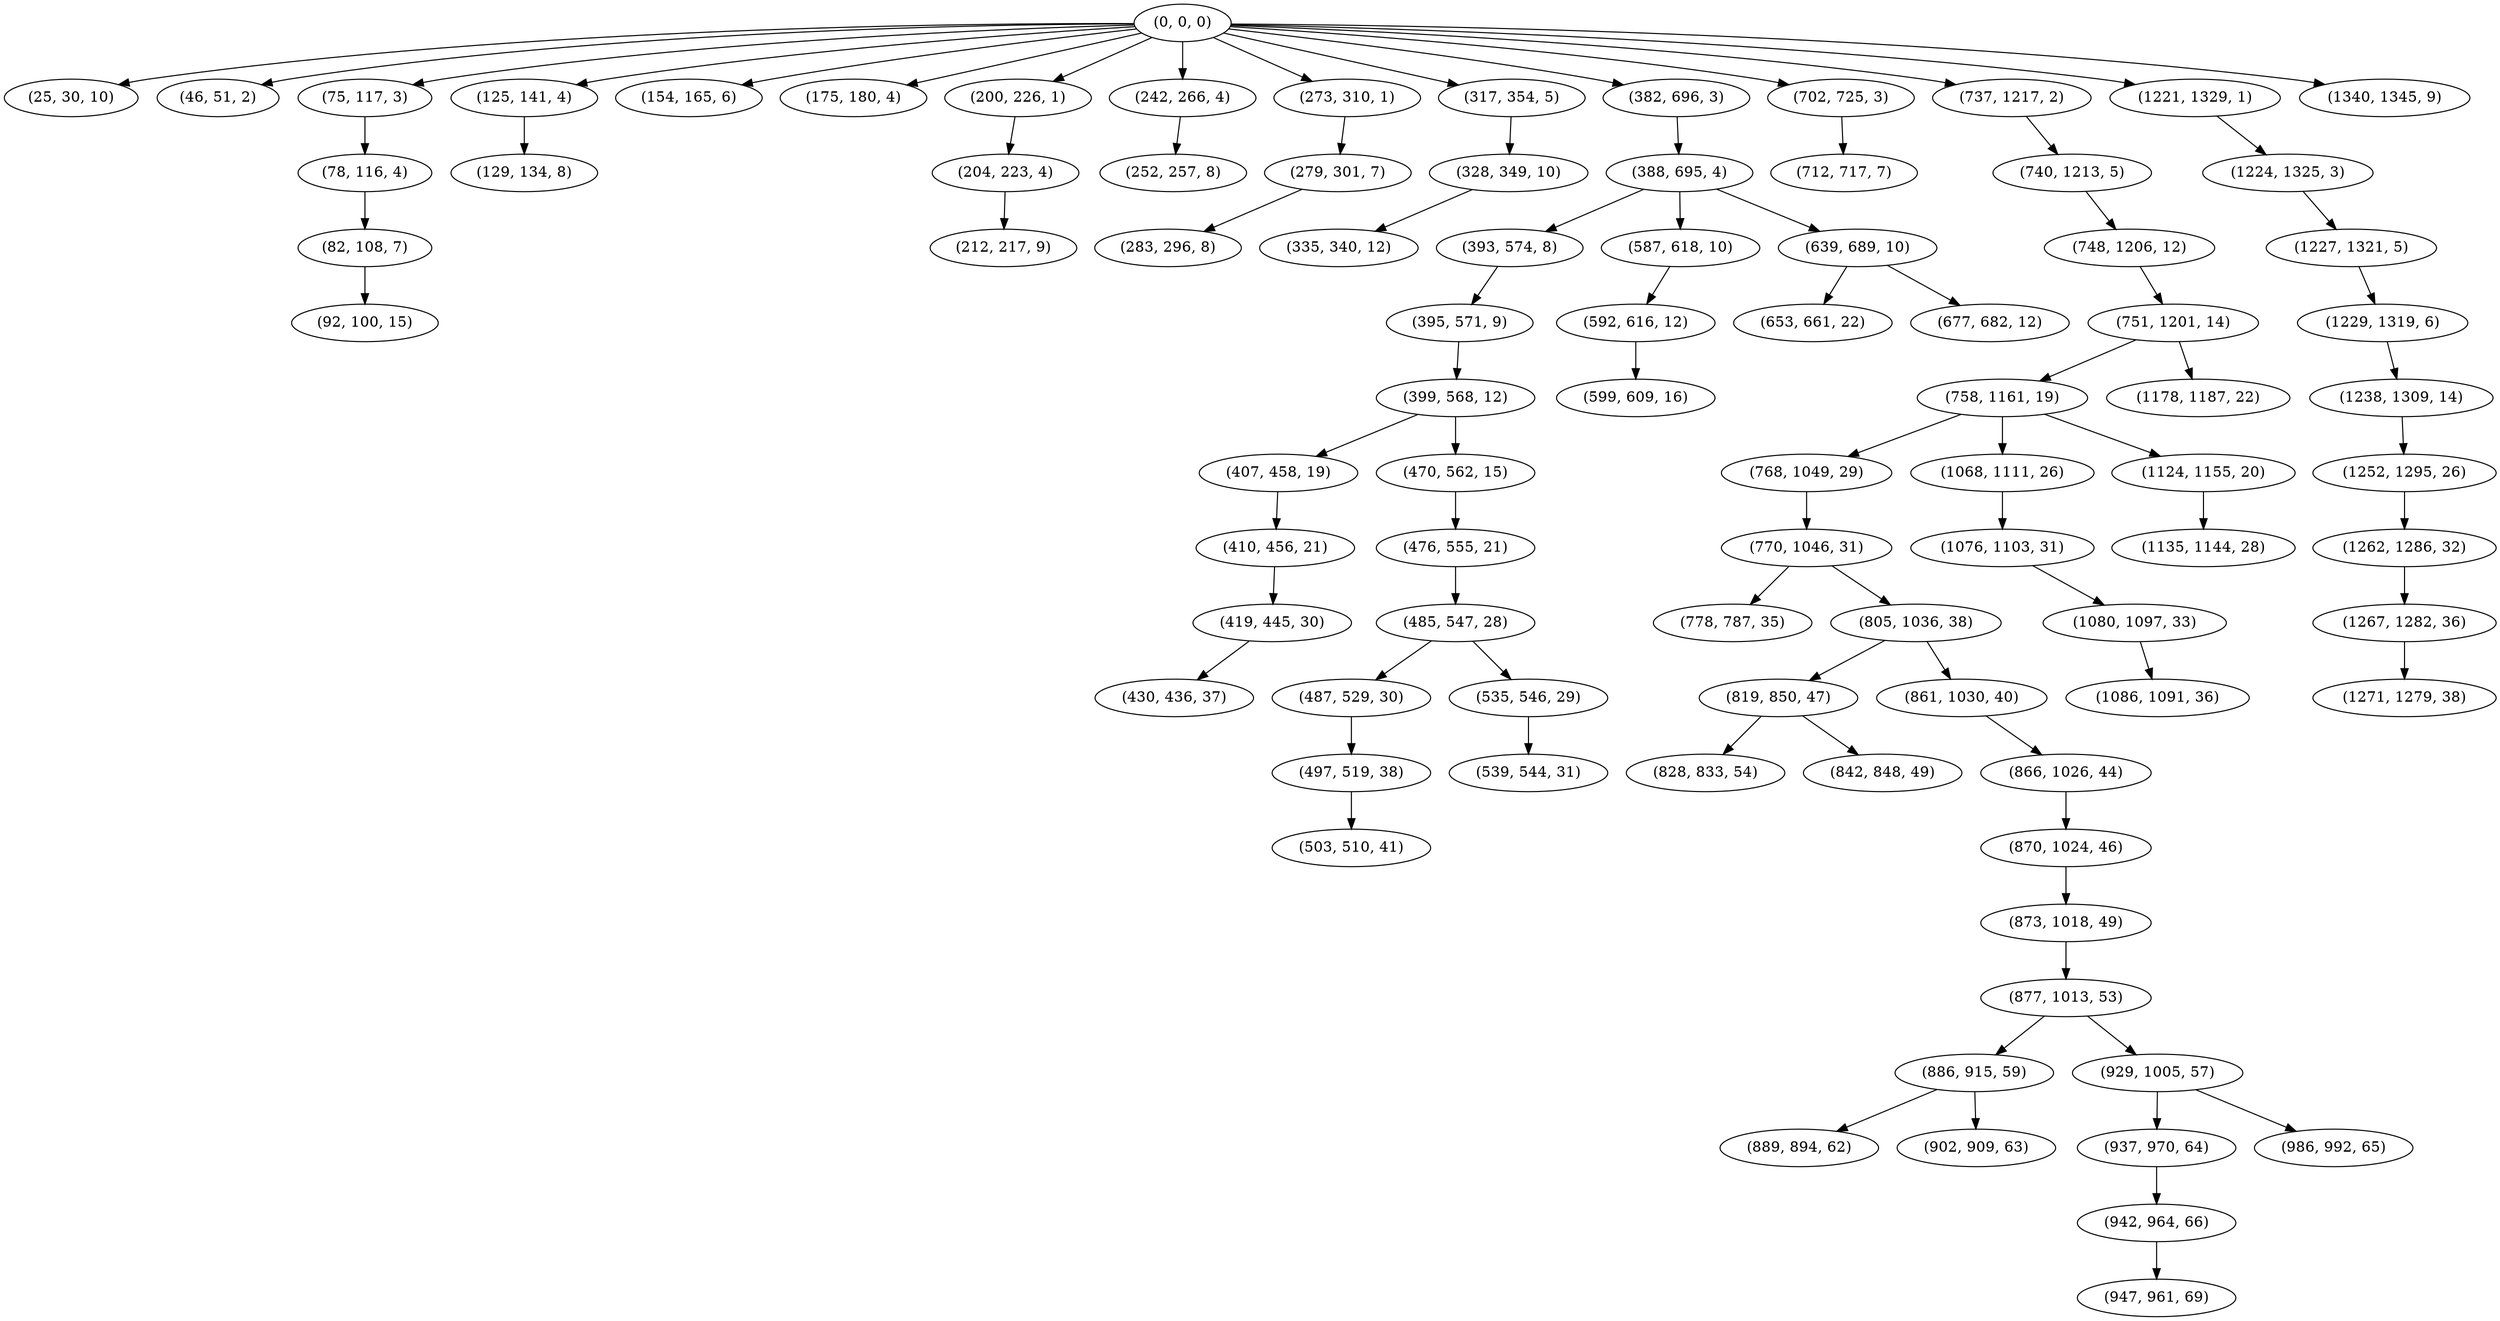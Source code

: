 digraph tree {
    "(0, 0, 0)";
    "(25, 30, 10)";
    "(46, 51, 2)";
    "(75, 117, 3)";
    "(78, 116, 4)";
    "(82, 108, 7)";
    "(92, 100, 15)";
    "(125, 141, 4)";
    "(129, 134, 8)";
    "(154, 165, 6)";
    "(175, 180, 4)";
    "(200, 226, 1)";
    "(204, 223, 4)";
    "(212, 217, 9)";
    "(242, 266, 4)";
    "(252, 257, 8)";
    "(273, 310, 1)";
    "(279, 301, 7)";
    "(283, 296, 8)";
    "(317, 354, 5)";
    "(328, 349, 10)";
    "(335, 340, 12)";
    "(382, 696, 3)";
    "(388, 695, 4)";
    "(393, 574, 8)";
    "(395, 571, 9)";
    "(399, 568, 12)";
    "(407, 458, 19)";
    "(410, 456, 21)";
    "(419, 445, 30)";
    "(430, 436, 37)";
    "(470, 562, 15)";
    "(476, 555, 21)";
    "(485, 547, 28)";
    "(487, 529, 30)";
    "(497, 519, 38)";
    "(503, 510, 41)";
    "(535, 546, 29)";
    "(539, 544, 31)";
    "(587, 618, 10)";
    "(592, 616, 12)";
    "(599, 609, 16)";
    "(639, 689, 10)";
    "(653, 661, 22)";
    "(677, 682, 12)";
    "(702, 725, 3)";
    "(712, 717, 7)";
    "(737, 1217, 2)";
    "(740, 1213, 5)";
    "(748, 1206, 12)";
    "(751, 1201, 14)";
    "(758, 1161, 19)";
    "(768, 1049, 29)";
    "(770, 1046, 31)";
    "(778, 787, 35)";
    "(805, 1036, 38)";
    "(819, 850, 47)";
    "(828, 833, 54)";
    "(842, 848, 49)";
    "(861, 1030, 40)";
    "(866, 1026, 44)";
    "(870, 1024, 46)";
    "(873, 1018, 49)";
    "(877, 1013, 53)";
    "(886, 915, 59)";
    "(889, 894, 62)";
    "(902, 909, 63)";
    "(929, 1005, 57)";
    "(937, 970, 64)";
    "(942, 964, 66)";
    "(947, 961, 69)";
    "(986, 992, 65)";
    "(1068, 1111, 26)";
    "(1076, 1103, 31)";
    "(1080, 1097, 33)";
    "(1086, 1091, 36)";
    "(1124, 1155, 20)";
    "(1135, 1144, 28)";
    "(1178, 1187, 22)";
    "(1221, 1329, 1)";
    "(1224, 1325, 3)";
    "(1227, 1321, 5)";
    "(1229, 1319, 6)";
    "(1238, 1309, 14)";
    "(1252, 1295, 26)";
    "(1262, 1286, 32)";
    "(1267, 1282, 36)";
    "(1271, 1279, 38)";
    "(1340, 1345, 9)";
    "(0, 0, 0)" -> "(25, 30, 10)";
    "(0, 0, 0)" -> "(46, 51, 2)";
    "(0, 0, 0)" -> "(75, 117, 3)";
    "(0, 0, 0)" -> "(125, 141, 4)";
    "(0, 0, 0)" -> "(154, 165, 6)";
    "(0, 0, 0)" -> "(175, 180, 4)";
    "(0, 0, 0)" -> "(200, 226, 1)";
    "(0, 0, 0)" -> "(242, 266, 4)";
    "(0, 0, 0)" -> "(273, 310, 1)";
    "(0, 0, 0)" -> "(317, 354, 5)";
    "(0, 0, 0)" -> "(382, 696, 3)";
    "(0, 0, 0)" -> "(702, 725, 3)";
    "(0, 0, 0)" -> "(737, 1217, 2)";
    "(0, 0, 0)" -> "(1221, 1329, 1)";
    "(0, 0, 0)" -> "(1340, 1345, 9)";
    "(75, 117, 3)" -> "(78, 116, 4)";
    "(78, 116, 4)" -> "(82, 108, 7)";
    "(82, 108, 7)" -> "(92, 100, 15)";
    "(125, 141, 4)" -> "(129, 134, 8)";
    "(200, 226, 1)" -> "(204, 223, 4)";
    "(204, 223, 4)" -> "(212, 217, 9)";
    "(242, 266, 4)" -> "(252, 257, 8)";
    "(273, 310, 1)" -> "(279, 301, 7)";
    "(279, 301, 7)" -> "(283, 296, 8)";
    "(317, 354, 5)" -> "(328, 349, 10)";
    "(328, 349, 10)" -> "(335, 340, 12)";
    "(382, 696, 3)" -> "(388, 695, 4)";
    "(388, 695, 4)" -> "(393, 574, 8)";
    "(388, 695, 4)" -> "(587, 618, 10)";
    "(388, 695, 4)" -> "(639, 689, 10)";
    "(393, 574, 8)" -> "(395, 571, 9)";
    "(395, 571, 9)" -> "(399, 568, 12)";
    "(399, 568, 12)" -> "(407, 458, 19)";
    "(399, 568, 12)" -> "(470, 562, 15)";
    "(407, 458, 19)" -> "(410, 456, 21)";
    "(410, 456, 21)" -> "(419, 445, 30)";
    "(419, 445, 30)" -> "(430, 436, 37)";
    "(470, 562, 15)" -> "(476, 555, 21)";
    "(476, 555, 21)" -> "(485, 547, 28)";
    "(485, 547, 28)" -> "(487, 529, 30)";
    "(485, 547, 28)" -> "(535, 546, 29)";
    "(487, 529, 30)" -> "(497, 519, 38)";
    "(497, 519, 38)" -> "(503, 510, 41)";
    "(535, 546, 29)" -> "(539, 544, 31)";
    "(587, 618, 10)" -> "(592, 616, 12)";
    "(592, 616, 12)" -> "(599, 609, 16)";
    "(639, 689, 10)" -> "(653, 661, 22)";
    "(639, 689, 10)" -> "(677, 682, 12)";
    "(702, 725, 3)" -> "(712, 717, 7)";
    "(737, 1217, 2)" -> "(740, 1213, 5)";
    "(740, 1213, 5)" -> "(748, 1206, 12)";
    "(748, 1206, 12)" -> "(751, 1201, 14)";
    "(751, 1201, 14)" -> "(758, 1161, 19)";
    "(751, 1201, 14)" -> "(1178, 1187, 22)";
    "(758, 1161, 19)" -> "(768, 1049, 29)";
    "(758, 1161, 19)" -> "(1068, 1111, 26)";
    "(758, 1161, 19)" -> "(1124, 1155, 20)";
    "(768, 1049, 29)" -> "(770, 1046, 31)";
    "(770, 1046, 31)" -> "(778, 787, 35)";
    "(770, 1046, 31)" -> "(805, 1036, 38)";
    "(805, 1036, 38)" -> "(819, 850, 47)";
    "(805, 1036, 38)" -> "(861, 1030, 40)";
    "(819, 850, 47)" -> "(828, 833, 54)";
    "(819, 850, 47)" -> "(842, 848, 49)";
    "(861, 1030, 40)" -> "(866, 1026, 44)";
    "(866, 1026, 44)" -> "(870, 1024, 46)";
    "(870, 1024, 46)" -> "(873, 1018, 49)";
    "(873, 1018, 49)" -> "(877, 1013, 53)";
    "(877, 1013, 53)" -> "(886, 915, 59)";
    "(877, 1013, 53)" -> "(929, 1005, 57)";
    "(886, 915, 59)" -> "(889, 894, 62)";
    "(886, 915, 59)" -> "(902, 909, 63)";
    "(929, 1005, 57)" -> "(937, 970, 64)";
    "(929, 1005, 57)" -> "(986, 992, 65)";
    "(937, 970, 64)" -> "(942, 964, 66)";
    "(942, 964, 66)" -> "(947, 961, 69)";
    "(1068, 1111, 26)" -> "(1076, 1103, 31)";
    "(1076, 1103, 31)" -> "(1080, 1097, 33)";
    "(1080, 1097, 33)" -> "(1086, 1091, 36)";
    "(1124, 1155, 20)" -> "(1135, 1144, 28)";
    "(1221, 1329, 1)" -> "(1224, 1325, 3)";
    "(1224, 1325, 3)" -> "(1227, 1321, 5)";
    "(1227, 1321, 5)" -> "(1229, 1319, 6)";
    "(1229, 1319, 6)" -> "(1238, 1309, 14)";
    "(1238, 1309, 14)" -> "(1252, 1295, 26)";
    "(1252, 1295, 26)" -> "(1262, 1286, 32)";
    "(1262, 1286, 32)" -> "(1267, 1282, 36)";
    "(1267, 1282, 36)" -> "(1271, 1279, 38)";
}

